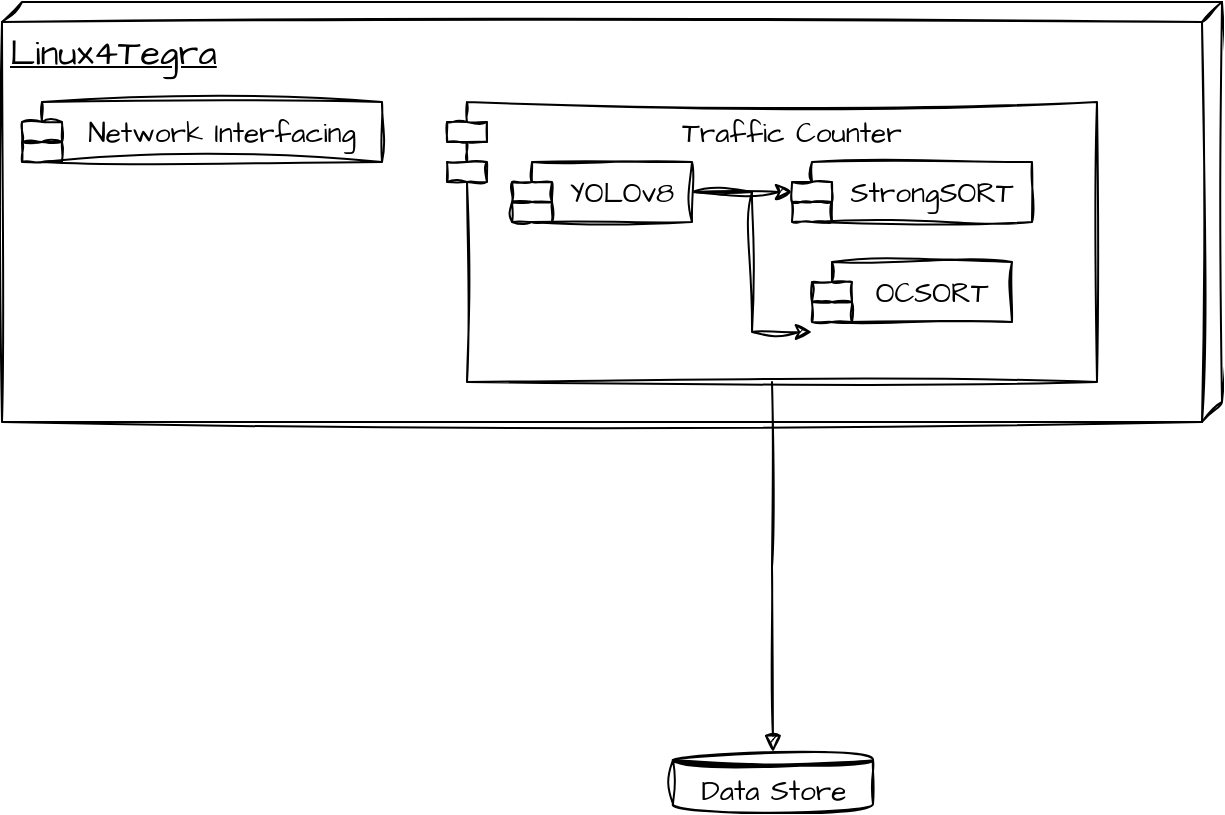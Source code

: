 <mxfile version="20.8.16" type="github">
  <diagram name="Page-1" id="lhpG-6s35WcC3HquEmdp">
    <mxGraphModel dx="988" dy="562" grid="1" gridSize="10" guides="1" tooltips="1" connect="1" arrows="1" fold="1" page="1" pageScale="1" pageWidth="850" pageHeight="1100" math="0" shadow="0">
      <root>
        <mxCell id="0" />
        <mxCell id="1" parent="0" />
        <mxCell id="NIr34-rcBvzNiURg-hvs-13" value="&lt;font style=&quot;font-size: 18px;&quot;&gt;Linux4Tegra&lt;/font&gt;" style="verticalAlign=top;align=left;spacingTop=8;spacingLeft=2;spacingRight=12;shape=cube;size=10;direction=south;fontStyle=4;html=1;sketch=1;hachureGap=4;jiggle=2;curveFitting=1;fontFamily=Architects Daughter;fontSource=https%3A%2F%2Ffonts.googleapis.com%2Fcss%3Ffamily%3DArchitects%2BDaughter;fontSize=14;" vertex="1" parent="1">
          <mxGeometry x="120" y="240" width="610" height="210" as="geometry" />
        </mxCell>
        <mxCell id="NIr34-rcBvzNiURg-hvs-14" value="Network Interfacing" style="shape=module;align=left;spacingLeft=20;align=center;verticalAlign=top;sketch=1;hachureGap=4;jiggle=2;curveFitting=1;fontFamily=Architects Daughter;fontSource=https%3A%2F%2Ffonts.googleapis.com%2Fcss%3Ffamily%3DArchitects%2BDaughter;fontSize=14;" vertex="1" parent="1">
          <mxGeometry x="130" y="290" width="180" height="30" as="geometry" />
        </mxCell>
        <mxCell id="NIr34-rcBvzNiURg-hvs-15" value="Traffic Counter" style="shape=module;align=left;spacingLeft=20;align=center;verticalAlign=top;sketch=1;hachureGap=4;jiggle=2;curveFitting=1;fontFamily=Architects Daughter;fontSource=https%3A%2F%2Ffonts.googleapis.com%2Fcss%3Ffamily%3DArchitects%2BDaughter;fontSize=14;" vertex="1" parent="1">
          <mxGeometry x="342.5" y="290" width="325" height="140" as="geometry" />
        </mxCell>
        <mxCell id="NIr34-rcBvzNiURg-hvs-19" style="edgeStyle=orthogonalEdgeStyle;rounded=0;sketch=1;hachureGap=4;jiggle=2;curveFitting=1;orthogonalLoop=1;jettySize=auto;html=1;fontFamily=Architects Daughter;fontSource=https%3A%2F%2Ffonts.googleapis.com%2Fcss%3Ffamily%3DArchitects%2BDaughter;fontSize=14;" edge="1" parent="1" source="NIr34-rcBvzNiURg-hvs-16" target="NIr34-rcBvzNiURg-hvs-17">
          <mxGeometry relative="1" as="geometry" />
        </mxCell>
        <mxCell id="NIr34-rcBvzNiURg-hvs-20" style="edgeStyle=orthogonalEdgeStyle;rounded=0;sketch=1;hachureGap=4;jiggle=2;curveFitting=1;orthogonalLoop=1;jettySize=auto;html=1;entryX=0;entryY=0;entryDx=0;entryDy=35;entryPerimeter=0;fontFamily=Architects Daughter;fontSource=https%3A%2F%2Ffonts.googleapis.com%2Fcss%3Ffamily%3DArchitects%2BDaughter;fontSize=14;" edge="1" parent="1" source="NIr34-rcBvzNiURg-hvs-16" target="NIr34-rcBvzNiURg-hvs-18">
          <mxGeometry relative="1" as="geometry" />
        </mxCell>
        <mxCell id="NIr34-rcBvzNiURg-hvs-16" value="YOLOv8" style="shape=module;align=left;spacingLeft=20;align=center;verticalAlign=top;sketch=1;hachureGap=4;jiggle=2;curveFitting=1;fontFamily=Architects Daughter;fontSource=https%3A%2F%2Ffonts.googleapis.com%2Fcss%3Ffamily%3DArchitects%2BDaughter;fontSize=14;" vertex="1" parent="1">
          <mxGeometry x="375" y="320" width="90" height="30" as="geometry" />
        </mxCell>
        <mxCell id="NIr34-rcBvzNiURg-hvs-17" value="StrongSORT" style="shape=module;align=left;spacingLeft=20;align=center;verticalAlign=top;sketch=1;hachureGap=4;jiggle=2;curveFitting=1;fontFamily=Architects Daughter;fontSource=https%3A%2F%2Ffonts.googleapis.com%2Fcss%3Ffamily%3DArchitects%2BDaughter;fontSize=14;" vertex="1" parent="1">
          <mxGeometry x="515" y="320" width="120" height="30" as="geometry" />
        </mxCell>
        <mxCell id="NIr34-rcBvzNiURg-hvs-18" value="OCSORT" style="shape=module;align=left;spacingLeft=20;align=center;verticalAlign=top;sketch=1;hachureGap=4;jiggle=2;curveFitting=1;fontFamily=Architects Daughter;fontSource=https%3A%2F%2Ffonts.googleapis.com%2Fcss%3Ffamily%3DArchitects%2BDaughter;fontSize=14;" vertex="1" parent="1">
          <mxGeometry x="525" y="370" width="100" height="30" as="geometry" />
        </mxCell>
        <mxCell id="NIr34-rcBvzNiURg-hvs-23" value="" style="endArrow=block;endFill=1;html=1;edgeStyle=orthogonalEdgeStyle;align=left;verticalAlign=top;rounded=0;sketch=1;hachureGap=4;jiggle=2;curveFitting=1;fontFamily=Architects Daughter;fontSource=https%3A%2F%2Ffonts.googleapis.com%2Fcss%3Ffamily%3DArchitects%2BDaughter;fontSize=14;exitX=0.5;exitY=1;exitDx=0;exitDy=0;entryX=0.5;entryY=0;entryDx=0;entryDy=0;" edge="1" parent="1" source="NIr34-rcBvzNiURg-hvs-15" target="NIr34-rcBvzNiURg-hvs-28">
          <mxGeometry x="-1" relative="1" as="geometry">
            <mxPoint x="490" y="570" as="sourcePoint" />
            <mxPoint x="505" y="570" as="targetPoint" />
          </mxGeometry>
        </mxCell>
        <mxCell id="NIr34-rcBvzNiURg-hvs-28" value="Data Store" style="shape=datastore;whiteSpace=wrap;html=1;sketch=1;hachureGap=4;jiggle=2;curveFitting=1;fontFamily=Architects Daughter;fontSource=https%3A%2F%2Ffonts.googleapis.com%2Fcss%3Ffamily%3DArchitects%2BDaughter;fontSize=14;" vertex="1" parent="1">
          <mxGeometry x="455.5" y="615" width="100" height="30" as="geometry" />
        </mxCell>
      </root>
    </mxGraphModel>
  </diagram>
</mxfile>
